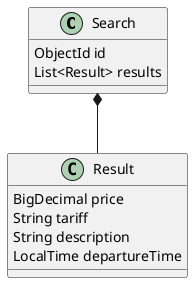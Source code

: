 @startuml
class Search {
  ObjectId id
  List<Result> results
}

class Result {
  BigDecimal price
  String tariff
  String description
  LocalTime departureTime
}

Search *-- Result
@enduml